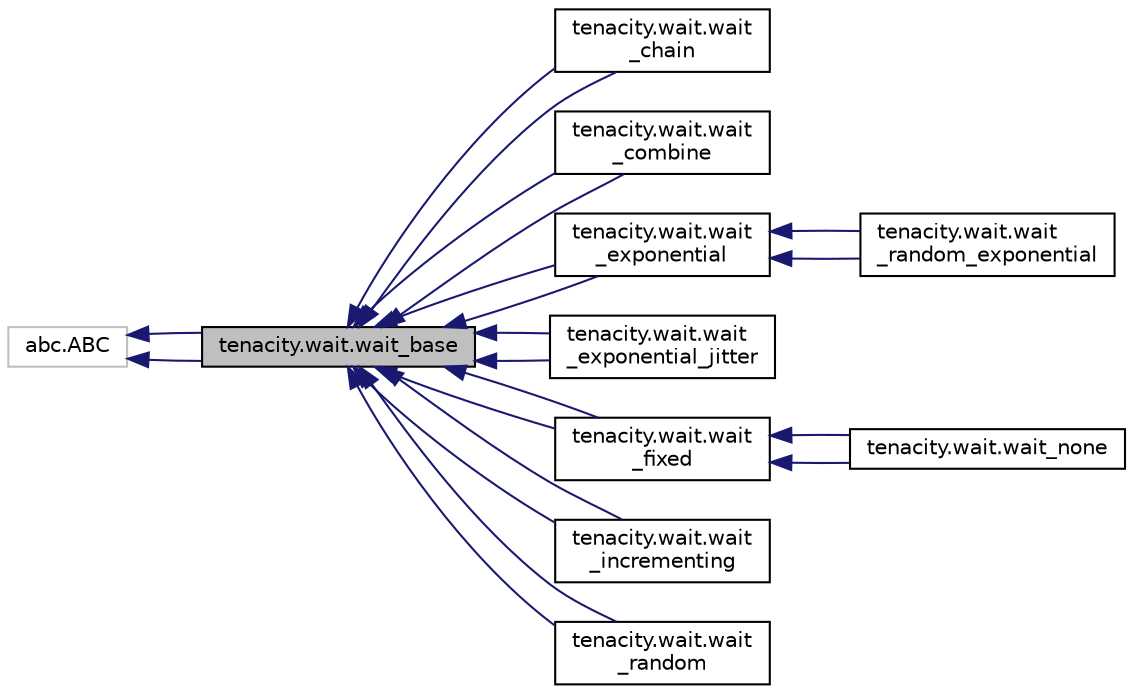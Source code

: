 digraph "tenacity.wait.wait_base"
{
 // LATEX_PDF_SIZE
  edge [fontname="Helvetica",fontsize="10",labelfontname="Helvetica",labelfontsize="10"];
  node [fontname="Helvetica",fontsize="10",shape=record];
  rankdir="LR";
  Node1 [label="tenacity.wait.wait_base",height=0.2,width=0.4,color="black", fillcolor="grey75", style="filled", fontcolor="black",tooltip=" "];
  Node2 -> Node1 [dir="back",color="midnightblue",fontsize="10",style="solid",fontname="Helvetica"];
  Node2 [label="abc.ABC",height=0.2,width=0.4,color="grey75", fillcolor="white", style="filled",tooltip=" "];
  Node2 -> Node1 [dir="back",color="midnightblue",fontsize="10",style="solid",fontname="Helvetica"];
  Node1 -> Node3 [dir="back",color="midnightblue",fontsize="10",style="solid",fontname="Helvetica"];
  Node3 [label="tenacity.wait.wait\l_chain",height=0.2,width=0.4,color="black", fillcolor="white", style="filled",URL="$classtenacity_1_1wait_1_1wait__chain.html",tooltip=" "];
  Node1 -> Node3 [dir="back",color="midnightblue",fontsize="10",style="solid",fontname="Helvetica"];
  Node1 -> Node4 [dir="back",color="midnightblue",fontsize="10",style="solid",fontname="Helvetica"];
  Node4 [label="tenacity.wait.wait\l_combine",height=0.2,width=0.4,color="black", fillcolor="white", style="filled",URL="$classtenacity_1_1wait_1_1wait__combine.html",tooltip=" "];
  Node1 -> Node4 [dir="back",color="midnightblue",fontsize="10",style="solid",fontname="Helvetica"];
  Node1 -> Node5 [dir="back",color="midnightblue",fontsize="10",style="solid",fontname="Helvetica"];
  Node5 [label="tenacity.wait.wait\l_exponential",height=0.2,width=0.4,color="black", fillcolor="white", style="filled",URL="$classtenacity_1_1wait_1_1wait__exponential.html",tooltip=" "];
  Node5 -> Node6 [dir="back",color="midnightblue",fontsize="10",style="solid",fontname="Helvetica"];
  Node6 [label="tenacity.wait.wait\l_random_exponential",height=0.2,width=0.4,color="black", fillcolor="white", style="filled",URL="$classtenacity_1_1wait_1_1wait__random__exponential.html",tooltip=" "];
  Node5 -> Node6 [dir="back",color="midnightblue",fontsize="10",style="solid",fontname="Helvetica"];
  Node1 -> Node5 [dir="back",color="midnightblue",fontsize="10",style="solid",fontname="Helvetica"];
  Node1 -> Node7 [dir="back",color="midnightblue",fontsize="10",style="solid",fontname="Helvetica"];
  Node7 [label="tenacity.wait.wait\l_exponential_jitter",height=0.2,width=0.4,color="black", fillcolor="white", style="filled",URL="$classtenacity_1_1wait_1_1wait__exponential__jitter.html",tooltip=" "];
  Node1 -> Node7 [dir="back",color="midnightblue",fontsize="10",style="solid",fontname="Helvetica"];
  Node1 -> Node8 [dir="back",color="midnightblue",fontsize="10",style="solid",fontname="Helvetica"];
  Node8 [label="tenacity.wait.wait\l_fixed",height=0.2,width=0.4,color="black", fillcolor="white", style="filled",URL="$classtenacity_1_1wait_1_1wait__fixed.html",tooltip=" "];
  Node8 -> Node9 [dir="back",color="midnightblue",fontsize="10",style="solid",fontname="Helvetica"];
  Node9 [label="tenacity.wait.wait_none",height=0.2,width=0.4,color="black", fillcolor="white", style="filled",URL="$classtenacity_1_1wait_1_1wait__none.html",tooltip=" "];
  Node8 -> Node9 [dir="back",color="midnightblue",fontsize="10",style="solid",fontname="Helvetica"];
  Node1 -> Node8 [dir="back",color="midnightblue",fontsize="10",style="solid",fontname="Helvetica"];
  Node1 -> Node10 [dir="back",color="midnightblue",fontsize="10",style="solid",fontname="Helvetica"];
  Node10 [label="tenacity.wait.wait\l_incrementing",height=0.2,width=0.4,color="black", fillcolor="white", style="filled",URL="$classtenacity_1_1wait_1_1wait__incrementing.html",tooltip=" "];
  Node1 -> Node10 [dir="back",color="midnightblue",fontsize="10",style="solid",fontname="Helvetica"];
  Node1 -> Node11 [dir="back",color="midnightblue",fontsize="10",style="solid",fontname="Helvetica"];
  Node11 [label="tenacity.wait.wait\l_random",height=0.2,width=0.4,color="black", fillcolor="white", style="filled",URL="$classtenacity_1_1wait_1_1wait__random.html",tooltip=" "];
  Node1 -> Node11 [dir="back",color="midnightblue",fontsize="10",style="solid",fontname="Helvetica"];
}
